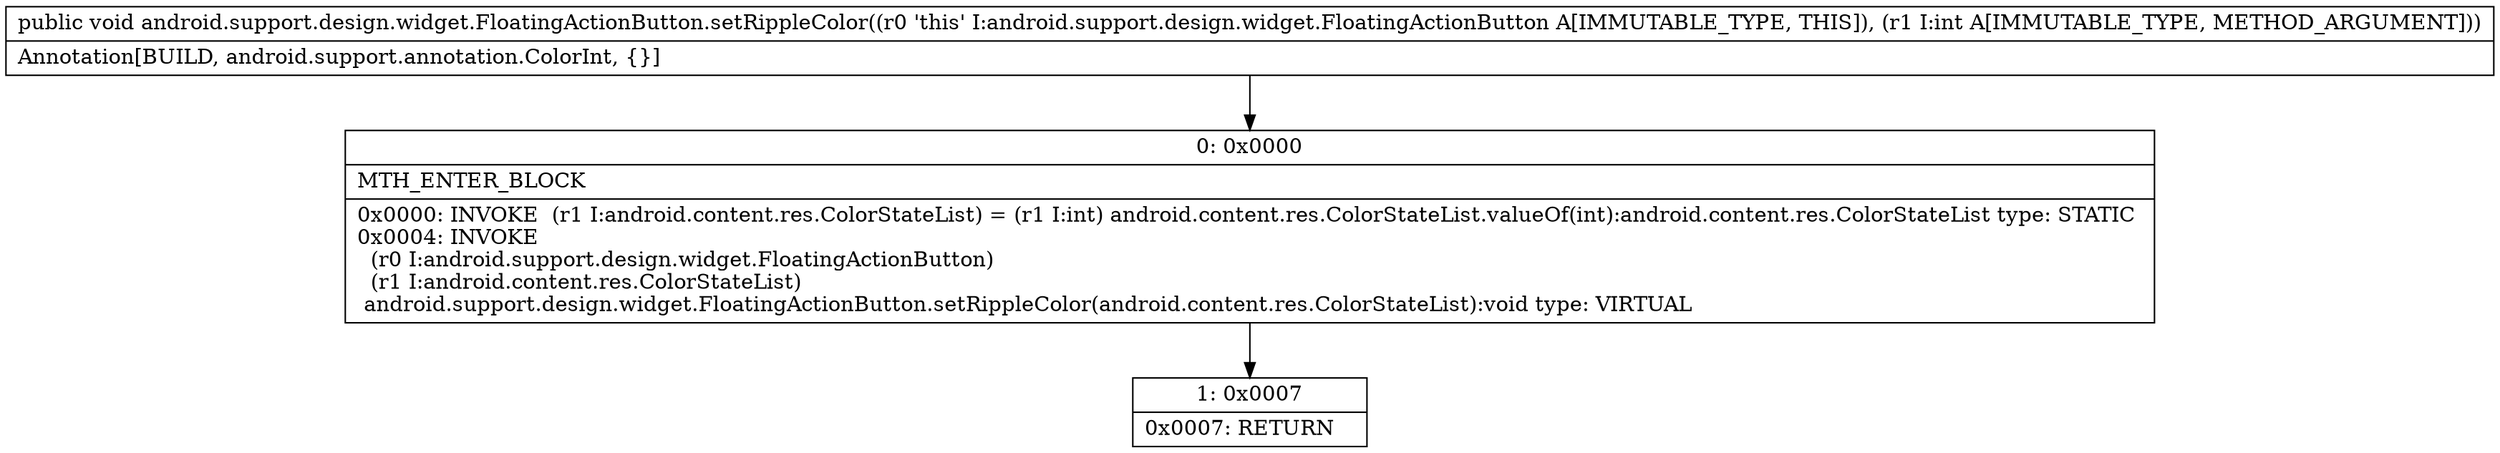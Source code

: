 digraph "CFG forandroid.support.design.widget.FloatingActionButton.setRippleColor(I)V" {
Node_0 [shape=record,label="{0\:\ 0x0000|MTH_ENTER_BLOCK\l|0x0000: INVOKE  (r1 I:android.content.res.ColorStateList) = (r1 I:int) android.content.res.ColorStateList.valueOf(int):android.content.res.ColorStateList type: STATIC \l0x0004: INVOKE  \l  (r0 I:android.support.design.widget.FloatingActionButton)\l  (r1 I:android.content.res.ColorStateList)\l android.support.design.widget.FloatingActionButton.setRippleColor(android.content.res.ColorStateList):void type: VIRTUAL \l}"];
Node_1 [shape=record,label="{1\:\ 0x0007|0x0007: RETURN   \l}"];
MethodNode[shape=record,label="{public void android.support.design.widget.FloatingActionButton.setRippleColor((r0 'this' I:android.support.design.widget.FloatingActionButton A[IMMUTABLE_TYPE, THIS]), (r1 I:int A[IMMUTABLE_TYPE, METHOD_ARGUMENT]))  | Annotation[BUILD, android.support.annotation.ColorInt, \{\}]\l}"];
MethodNode -> Node_0;
Node_0 -> Node_1;
}

